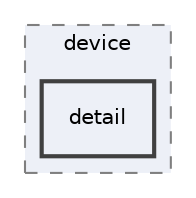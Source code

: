 digraph "P4ALL_OCR-TABLES/vendor/OpenCV/build/include/opencv2/gpu/device/detail"
{
 // LATEX_PDF_SIZE
  edge [fontname="Helvetica",fontsize="10",labelfontname="Helvetica",labelfontsize="10"];
  node [fontname="Helvetica",fontsize="10",shape=record];
  compound=true
  subgraph clusterdir_96f83681e7f3da38ab65f89ead6bc962 {
    graph [ bgcolor="#edf0f7", pencolor="grey50", style="filled,dashed,", label="device", fontname="Helvetica", fontsize="10", URL="dir_96f83681e7f3da38ab65f89ead6bc962.html"]
  dir_6b8bd7f8cd24623d2aa3bb3db95567e9 [shape=box, label="detail", style="filled,bold,", fillcolor="#edf0f7", color="grey25", URL="dir_6b8bd7f8cd24623d2aa3bb3db95567e9.html"];
  }
}
